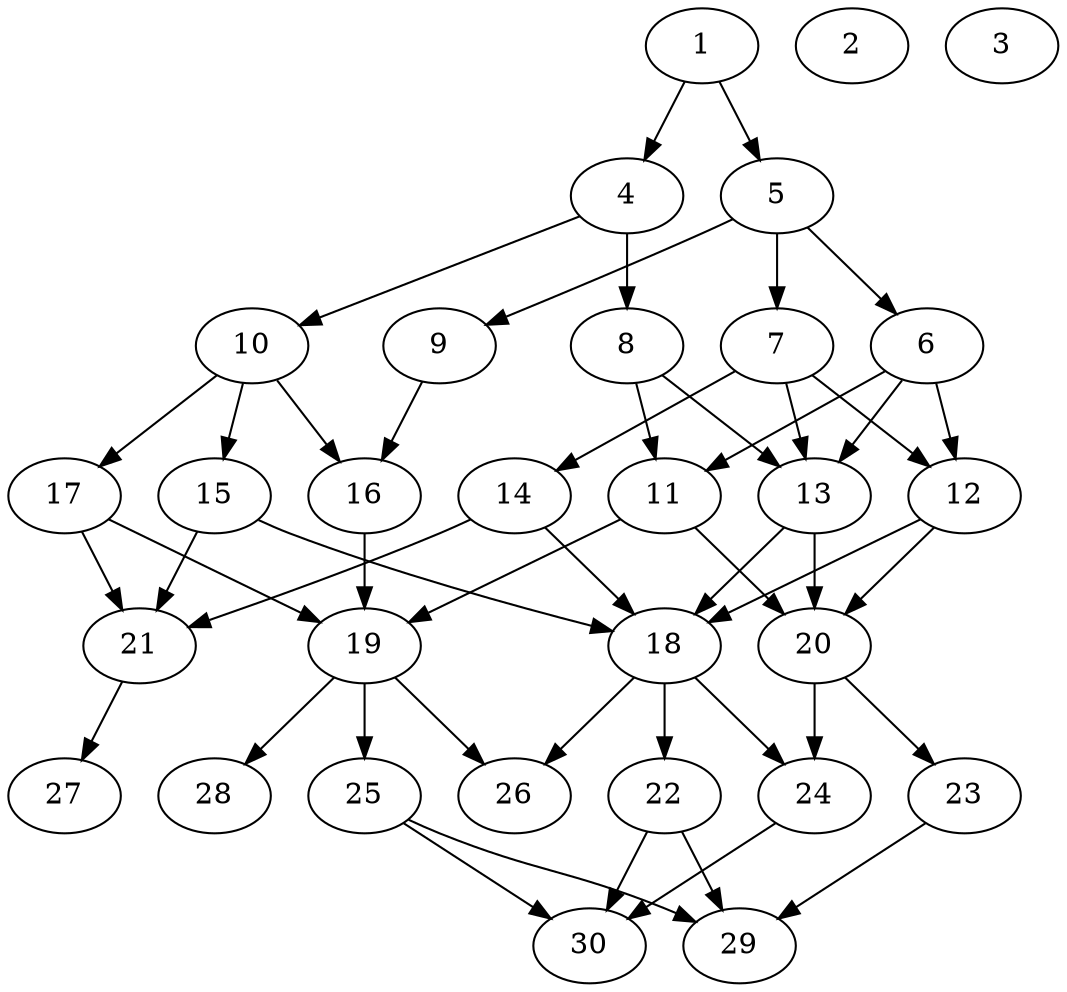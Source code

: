 // DAG automatically generated by daggen at Fri Jul 29 10:40:32 2022
// daggen.exe --dot -n 30 --ccr 0.5 --fat 0.5 --regular 0.5 --density 0.5 -o data\30/random_30_90.gv 
digraph G {
  1 [compute_size="782757789696", trans_size="424098", result_size="54272", ram="45897968",alpha="0.12"]
  1 -> 4 [size ="54272"]
  1 -> 5 [size ="54272"]
  2 [compute_size="21289140224", trans_size="951583", result_size="0", ram="7017104",alpha="0.17"]
  3 [compute_size="549755813888", trans_size="74648", result_size="0", ram="15531104",alpha="0.15"]
  4 [compute_size="40087764992", trans_size="443152", result_size="70656", ram="15928688",alpha="0.14"]
  4 -> 8 [size ="70656"]
  4 -> 10 [size ="70656"]
  5 [compute_size="180548461839", trans_size="446988", result_size="9216", ram="29509904",alpha="0.02"]
  5 -> 6 [size ="9216"]
  5 -> 7 [size ="9216"]
  5 -> 9 [size ="9216"]
  6 [compute_size="12594880512", trans_size="802672", result_size="13312", ram="18135200",alpha="0.00"]
  6 -> 11 [size ="13312"]
  6 -> 12 [size ="13312"]
  6 -> 13 [size ="13312"]
  7 [compute_size="714927499934", trans_size="531034", result_size="54272", ram="22488032",alpha="0.02"]
  7 -> 12 [size ="54272"]
  7 -> 13 [size ="54272"]
  7 -> 14 [size ="54272"]
  8 [compute_size="28227764224", trans_size="702259", result_size="70656", ram="36262496",alpha="0.13"]
  8 -> 11 [size ="70656"]
  8 -> 13 [size ="70656"]
  9 [compute_size="89578536960", trans_size="632918", result_size="74752", ram="37178048",alpha="0.19"]
  9 -> 16 [size ="74752"]
  10 [compute_size="68719476736", trans_size="70908", result_size="74752", ram="44399504",alpha="0.07"]
  10 -> 15 [size ="74752"]
  10 -> 16 [size ="74752"]
  10 -> 17 [size ="74752"]
  11 [compute_size="68719476736", trans_size="863253", result_size="74752", ram="40333376",alpha="0.11"]
  11 -> 19 [size ="74752"]
  11 -> 20 [size ="74752"]
  12 [compute_size="9633613824", trans_size="367674", result_size="54272", ram="37770464",alpha="0.07"]
  12 -> 18 [size ="54272"]
  12 -> 20 [size ="54272"]
  13 [compute_size="16529612800", trans_size="715781", result_size="1024", ram="43772240",alpha="0.17"]
  13 -> 18 [size ="1024"]
  13 -> 20 [size ="1024"]
  14 [compute_size="606400151552", trans_size="3837", result_size="91136", ram="44936480",alpha="0.05"]
  14 -> 18 [size ="91136"]
  14 -> 21 [size ="91136"]
  15 [compute_size="28991029248", trans_size="31139", result_size="29696", ram="19508528",alpha="0.07"]
  15 -> 18 [size ="29696"]
  15 -> 21 [size ="29696"]
  16 [compute_size="226100795703", trans_size="136348", result_size="1024", ram="51685904",alpha="0.04"]
  16 -> 19 [size ="1024"]
  17 [compute_size="1139617654233", trans_size="69085", result_size="54272", ram="6374000",alpha="0.14"]
  17 -> 19 [size ="54272"]
  17 -> 21 [size ="54272"]
  18 [compute_size="91523247158", trans_size="961621", result_size="29696", ram="39397232",alpha="0.14"]
  18 -> 22 [size ="29696"]
  18 -> 24 [size ="29696"]
  18 -> 26 [size ="29696"]
  19 [compute_size="368293445632", trans_size="793593", result_size="9216", ram="1034336",alpha="0.02"]
  19 -> 25 [size ="9216"]
  19 -> 26 [size ="9216"]
  19 -> 28 [size ="9216"]
  20 [compute_size="231928233984", trans_size="589281", result_size="13312", ram="3206000",alpha="0.00"]
  20 -> 23 [size ="13312"]
  20 -> 24 [size ="13312"]
  21 [compute_size="368293445632", trans_size="427008", result_size="9216", ram="30740672",alpha="0.08"]
  21 -> 27 [size ="9216"]
  22 [compute_size="107893619943", trans_size="718978", result_size="29696", ram="48961424",alpha="0.12"]
  22 -> 29 [size ="29696"]
  22 -> 30 [size ="29696"]
  23 [compute_size="1809612800", trans_size="710283", result_size="70656", ram="753968",alpha="0.18"]
  23 -> 29 [size ="70656"]
  24 [compute_size="368293445632", trans_size="820639", result_size="9216", ram="19071344",alpha="0.09"]
  24 -> 30 [size ="9216"]
  25 [compute_size="21329014784", trans_size="879909", result_size="9216", ram="25206176",alpha="0.08"]
  25 -> 29 [size ="9216"]
  25 -> 30 [size ="9216"]
  26 [compute_size="117498121017", trans_size="754496", result_size="0", ram="43821344",alpha="0.15"]
  27 [compute_size="103825539072", trans_size="558815", result_size="0", ram="3844352",alpha="0.08"]
  28 [compute_size="7557283840", trans_size="864340", result_size="0", ram="14960864",alpha="0.13"]
  29 [compute_size="2981505024", trans_size="857435", result_size="0", ram="35826896",alpha="0.07"]
  30 [compute_size="1281302528", trans_size="624159", result_size="0", ram="969392",alpha="0.03"]
}
